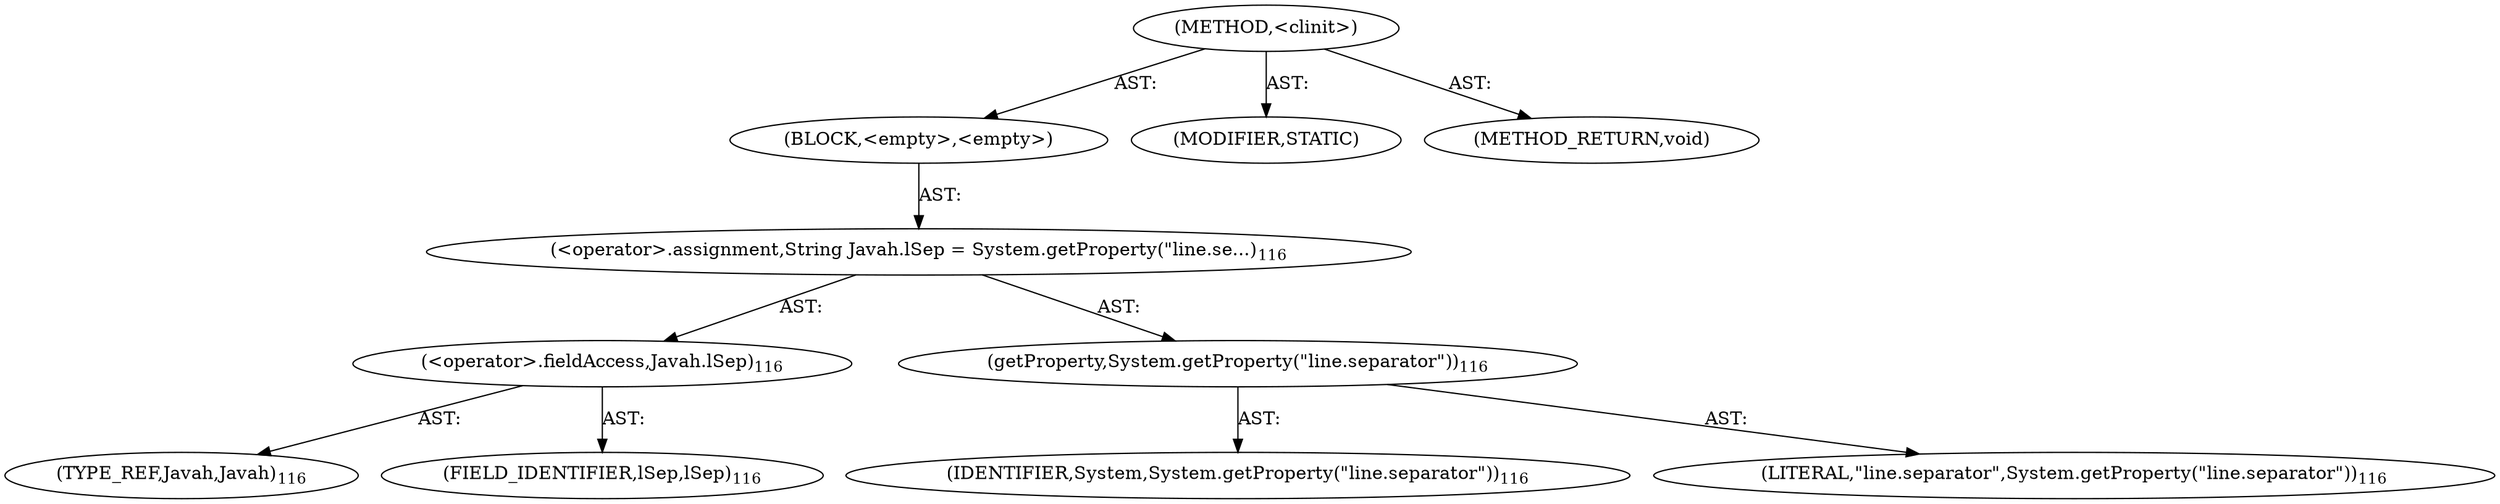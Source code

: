 digraph "&lt;clinit&gt;" {  
"111669149718" [label = <(METHOD,&lt;clinit&gt;)> ]
"25769803843" [label = <(BLOCK,&lt;empty&gt;,&lt;empty&gt;)> ]
"30064771366" [label = <(&lt;operator&gt;.assignment,String Javah.lSep = System.getProperty(&quot;line.se...)<SUB>116</SUB>> ]
"30064771367" [label = <(&lt;operator&gt;.fieldAccess,Javah.lSep)<SUB>116</SUB>> ]
"180388626438" [label = <(TYPE_REF,Javah,Javah)<SUB>116</SUB>> ]
"55834574919" [label = <(FIELD_IDENTIFIER,lSep,lSep)<SUB>116</SUB>> ]
"30064771368" [label = <(getProperty,System.getProperty(&quot;line.separator&quot;))<SUB>116</SUB>> ]
"68719476941" [label = <(IDENTIFIER,System,System.getProperty(&quot;line.separator&quot;))<SUB>116</SUB>> ]
"90194313280" [label = <(LITERAL,&quot;line.separator&quot;,System.getProperty(&quot;line.separator&quot;))<SUB>116</SUB>> ]
"133143986234" [label = <(MODIFIER,STATIC)> ]
"128849018902" [label = <(METHOD_RETURN,void)> ]
  "111669149718" -> "25769803843"  [ label = "AST: "] 
  "111669149718" -> "133143986234"  [ label = "AST: "] 
  "111669149718" -> "128849018902"  [ label = "AST: "] 
  "25769803843" -> "30064771366"  [ label = "AST: "] 
  "30064771366" -> "30064771367"  [ label = "AST: "] 
  "30064771366" -> "30064771368"  [ label = "AST: "] 
  "30064771367" -> "180388626438"  [ label = "AST: "] 
  "30064771367" -> "55834574919"  [ label = "AST: "] 
  "30064771368" -> "68719476941"  [ label = "AST: "] 
  "30064771368" -> "90194313280"  [ label = "AST: "] 
}
